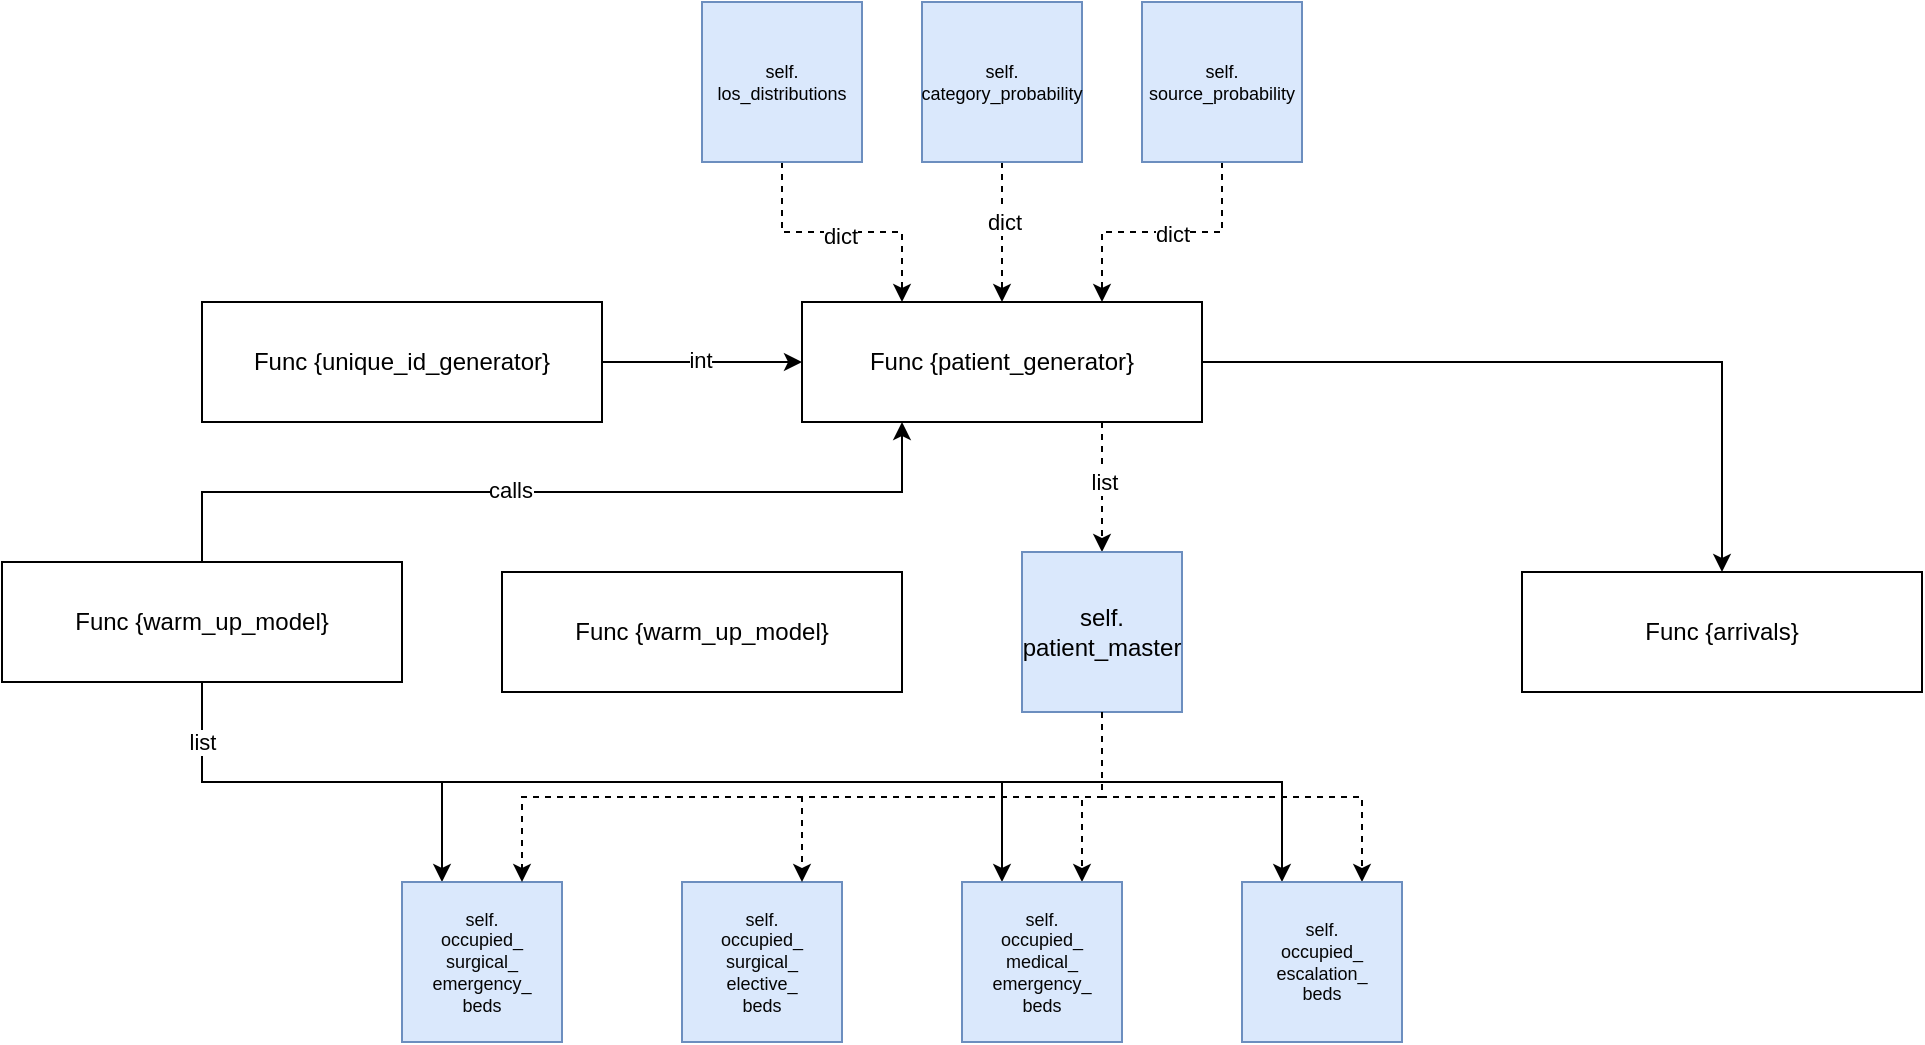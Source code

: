 <mxfile version="22.0.2" type="device">
  <diagram name="Page-1" id="2YBvvXClWsGukQMizWep">
    <mxGraphModel dx="1782" dy="735" grid="1" gridSize="10" guides="1" tooltips="1" connect="1" arrows="1" fold="1" page="1" pageScale="1" pageWidth="850" pageHeight="1100" math="0" shadow="0">
      <root>
        <mxCell id="0" />
        <mxCell id="1" parent="0" />
        <mxCell id="R9RrN_RlZ74akKqqiqNs-4" style="edgeStyle=orthogonalEdgeStyle;rounded=0;orthogonalLoop=1;jettySize=auto;html=1;entryX=0;entryY=0.5;entryDx=0;entryDy=0;" edge="1" parent="1" source="R9RrN_RlZ74akKqqiqNs-2" target="R9RrN_RlZ74akKqqiqNs-3">
          <mxGeometry relative="1" as="geometry" />
        </mxCell>
        <mxCell id="R9RrN_RlZ74akKqqiqNs-9" value="int" style="edgeLabel;html=1;align=center;verticalAlign=middle;resizable=0;points=[];" vertex="1" connectable="0" parent="R9RrN_RlZ74akKqqiqNs-4">
          <mxGeometry x="-0.024" y="1" relative="1" as="geometry">
            <mxPoint as="offset" />
          </mxGeometry>
        </mxCell>
        <mxCell id="R9RrN_RlZ74akKqqiqNs-2" value="Func {unique_id_generator}" style="rounded=0;whiteSpace=wrap;html=1;" vertex="1" parent="1">
          <mxGeometry x="120" y="470" width="200" height="60" as="geometry" />
        </mxCell>
        <mxCell id="R9RrN_RlZ74akKqqiqNs-8" style="edgeStyle=orthogonalEdgeStyle;rounded=0;orthogonalLoop=1;jettySize=auto;html=1;entryX=0.5;entryY=0;entryDx=0;entryDy=0;" edge="1" parent="1" source="R9RrN_RlZ74akKqqiqNs-3" target="R9RrN_RlZ74akKqqiqNs-7">
          <mxGeometry relative="1" as="geometry" />
        </mxCell>
        <mxCell id="R9RrN_RlZ74akKqqiqNs-14" style="edgeStyle=orthogonalEdgeStyle;rounded=0;orthogonalLoop=1;jettySize=auto;html=1;dashed=1;exitX=0.75;exitY=1;exitDx=0;exitDy=0;" edge="1" parent="1" source="R9RrN_RlZ74akKqqiqNs-3" target="R9RrN_RlZ74akKqqiqNs-13">
          <mxGeometry relative="1" as="geometry" />
        </mxCell>
        <mxCell id="R9RrN_RlZ74akKqqiqNs-16" value="list" style="edgeLabel;html=1;align=center;verticalAlign=middle;resizable=0;points=[];" vertex="1" connectable="0" parent="R9RrN_RlZ74akKqqiqNs-14">
          <mxGeometry x="-0.089" y="1" relative="1" as="geometry">
            <mxPoint as="offset" />
          </mxGeometry>
        </mxCell>
        <mxCell id="R9RrN_RlZ74akKqqiqNs-3" value="Func {patient_generator&lt;span style=&quot;background-color: initial;&quot;&gt;}&lt;/span&gt;" style="rounded=0;whiteSpace=wrap;html=1;" vertex="1" parent="1">
          <mxGeometry x="420" y="470" width="200" height="60" as="geometry" />
        </mxCell>
        <mxCell id="R9RrN_RlZ74akKqqiqNs-10" style="edgeStyle=orthogonalEdgeStyle;rounded=0;orthogonalLoop=1;jettySize=auto;html=1;entryX=0.25;entryY=1;entryDx=0;entryDy=0;exitX=0.5;exitY=0;exitDx=0;exitDy=0;" edge="1" parent="1" source="R9RrN_RlZ74akKqqiqNs-5" target="R9RrN_RlZ74akKqqiqNs-3">
          <mxGeometry relative="1" as="geometry">
            <mxPoint x="470" y="600" as="sourcePoint" />
          </mxGeometry>
        </mxCell>
        <mxCell id="R9RrN_RlZ74akKqqiqNs-11" value="calls" style="edgeLabel;html=1;align=center;verticalAlign=middle;resizable=0;points=[];" vertex="1" connectable="0" parent="R9RrN_RlZ74akKqqiqNs-10">
          <mxGeometry x="-0.102" y="1" relative="1" as="geometry">
            <mxPoint as="offset" />
          </mxGeometry>
        </mxCell>
        <mxCell id="R9RrN_RlZ74akKqqiqNs-31" style="edgeStyle=orthogonalEdgeStyle;rounded=0;orthogonalLoop=1;jettySize=auto;html=1;entryX=0.25;entryY=0;entryDx=0;entryDy=0;" edge="1" parent="1" source="R9RrN_RlZ74akKqqiqNs-5" target="R9RrN_RlZ74akKqqiqNs-27">
          <mxGeometry relative="1" as="geometry" />
        </mxCell>
        <mxCell id="R9RrN_RlZ74akKqqiqNs-33" style="edgeStyle=orthogonalEdgeStyle;rounded=0;orthogonalLoop=1;jettySize=auto;html=1;exitX=0.5;exitY=1;exitDx=0;exitDy=0;entryX=0.25;entryY=0;entryDx=0;entryDy=0;" edge="1" parent="1" source="R9RrN_RlZ74akKqqiqNs-5" target="R9RrN_RlZ74akKqqiqNs-29">
          <mxGeometry relative="1" as="geometry" />
        </mxCell>
        <mxCell id="R9RrN_RlZ74akKqqiqNs-34" style="edgeStyle=orthogonalEdgeStyle;rounded=0;orthogonalLoop=1;jettySize=auto;html=1;exitX=0.5;exitY=1;exitDx=0;exitDy=0;entryX=0.25;entryY=0;entryDx=0;entryDy=0;" edge="1" parent="1" source="R9RrN_RlZ74akKqqiqNs-5" target="R9RrN_RlZ74akKqqiqNs-30">
          <mxGeometry relative="1" as="geometry" />
        </mxCell>
        <mxCell id="R9RrN_RlZ74akKqqiqNs-39" value="list" style="edgeLabel;html=1;align=center;verticalAlign=middle;resizable=0;points=[];" vertex="1" connectable="0" parent="R9RrN_RlZ74akKqqiqNs-34">
          <mxGeometry x="-0.907" relative="1" as="geometry">
            <mxPoint as="offset" />
          </mxGeometry>
        </mxCell>
        <mxCell id="R9RrN_RlZ74akKqqiqNs-5" value="Func {warm_up_model&lt;span style=&quot;background-color: initial;&quot;&gt;}&lt;/span&gt;" style="rounded=0;whiteSpace=wrap;html=1;" vertex="1" parent="1">
          <mxGeometry x="20" y="600" width="200" height="60" as="geometry" />
        </mxCell>
        <mxCell id="R9RrN_RlZ74akKqqiqNs-7" value="Func {arrivals&lt;span style=&quot;background-color: initial;&quot;&gt;}&lt;/span&gt;" style="rounded=0;whiteSpace=wrap;html=1;" vertex="1" parent="1">
          <mxGeometry x="780" y="605" width="200" height="60" as="geometry" />
        </mxCell>
        <mxCell id="R9RrN_RlZ74akKqqiqNs-35" style="edgeStyle=orthogonalEdgeStyle;rounded=0;orthogonalLoop=1;jettySize=auto;html=1;entryX=0.75;entryY=0;entryDx=0;entryDy=0;dashed=1;" edge="1" parent="1" source="R9RrN_RlZ74akKqqiqNs-13" target="R9RrN_RlZ74akKqqiqNs-29">
          <mxGeometry relative="1" as="geometry" />
        </mxCell>
        <mxCell id="R9RrN_RlZ74akKqqiqNs-36" style="edgeStyle=orthogonalEdgeStyle;rounded=0;orthogonalLoop=1;jettySize=auto;html=1;entryX=0.75;entryY=0;entryDx=0;entryDy=0;exitX=0.5;exitY=1;exitDx=0;exitDy=0;dashed=1;" edge="1" parent="1" source="R9RrN_RlZ74akKqqiqNs-13" target="R9RrN_RlZ74akKqqiqNs-30">
          <mxGeometry relative="1" as="geometry" />
        </mxCell>
        <mxCell id="R9RrN_RlZ74akKqqiqNs-13" value="self.&lt;br&gt;patient_master" style="whiteSpace=wrap;html=1;aspect=fixed;fillColor=#dae8fc;strokeColor=#6c8ebf;" vertex="1" parent="1">
          <mxGeometry x="530" y="595" width="80" height="80" as="geometry" />
        </mxCell>
        <mxCell id="R9RrN_RlZ74akKqqiqNs-21" style="edgeStyle=orthogonalEdgeStyle;rounded=0;orthogonalLoop=1;jettySize=auto;html=1;entryX=0.25;entryY=0;entryDx=0;entryDy=0;dashed=1;" edge="1" parent="1" source="R9RrN_RlZ74akKqqiqNs-18" target="R9RrN_RlZ74akKqqiqNs-3">
          <mxGeometry relative="1" as="geometry" />
        </mxCell>
        <mxCell id="R9RrN_RlZ74akKqqiqNs-24" value="dict" style="edgeLabel;html=1;align=center;verticalAlign=middle;resizable=0;points=[];" vertex="1" connectable="0" parent="R9RrN_RlZ74akKqqiqNs-21">
          <mxGeometry x="-0.025" y="-2" relative="1" as="geometry">
            <mxPoint as="offset" />
          </mxGeometry>
        </mxCell>
        <mxCell id="R9RrN_RlZ74akKqqiqNs-18" value="self.&lt;br&gt;los_distributions" style="whiteSpace=wrap;html=1;aspect=fixed;fillColor=#dae8fc;strokeColor=#6c8ebf;fontSize=9;" vertex="1" parent="1">
          <mxGeometry x="370" y="320" width="80" height="80" as="geometry" />
        </mxCell>
        <mxCell id="R9RrN_RlZ74akKqqiqNs-22" style="edgeStyle=orthogonalEdgeStyle;rounded=0;orthogonalLoop=1;jettySize=auto;html=1;entryX=0.5;entryY=0;entryDx=0;entryDy=0;dashed=1;" edge="1" parent="1" source="R9RrN_RlZ74akKqqiqNs-19" target="R9RrN_RlZ74akKqqiqNs-3">
          <mxGeometry relative="1" as="geometry" />
        </mxCell>
        <mxCell id="R9RrN_RlZ74akKqqiqNs-25" value="dict" style="edgeLabel;html=1;align=center;verticalAlign=middle;resizable=0;points=[];" vertex="1" connectable="0" parent="R9RrN_RlZ74akKqqiqNs-22">
          <mxGeometry x="-0.139" y="1" relative="1" as="geometry">
            <mxPoint as="offset" />
          </mxGeometry>
        </mxCell>
        <mxCell id="R9RrN_RlZ74akKqqiqNs-19" value="self.&lt;br style=&quot;font-size: 9px;&quot;&gt;category_probability" style="whiteSpace=wrap;html=1;aspect=fixed;fillColor=#dae8fc;strokeColor=#6c8ebf;fontSize=9;" vertex="1" parent="1">
          <mxGeometry x="480" y="320" width="80" height="80" as="geometry" />
        </mxCell>
        <mxCell id="R9RrN_RlZ74akKqqiqNs-23" style="edgeStyle=orthogonalEdgeStyle;rounded=0;orthogonalLoop=1;jettySize=auto;html=1;entryX=0.75;entryY=0;entryDx=0;entryDy=0;dashed=1;" edge="1" parent="1" source="R9RrN_RlZ74akKqqiqNs-20" target="R9RrN_RlZ74akKqqiqNs-3">
          <mxGeometry relative="1" as="geometry" />
        </mxCell>
        <mxCell id="R9RrN_RlZ74akKqqiqNs-26" value="dict" style="edgeLabel;html=1;align=center;verticalAlign=middle;resizable=0;points=[];" vertex="1" connectable="0" parent="R9RrN_RlZ74akKqqiqNs-23">
          <mxGeometry x="-0.068" y="1" relative="1" as="geometry">
            <mxPoint as="offset" />
          </mxGeometry>
        </mxCell>
        <mxCell id="R9RrN_RlZ74akKqqiqNs-20" value="self.&lt;br style=&quot;font-size: 9px;&quot;&gt;source_probability" style="whiteSpace=wrap;html=1;aspect=fixed;fillColor=#dae8fc;strokeColor=#6c8ebf;fontSize=9;" vertex="1" parent="1">
          <mxGeometry x="590" y="320" width="80" height="80" as="geometry" />
        </mxCell>
        <mxCell id="R9RrN_RlZ74akKqqiqNs-27" value="self.&lt;br style=&quot;font-size: 9px;&quot;&gt;occupied_&lt;br style=&quot;font-size: 9px;&quot;&gt;surgical_&lt;br style=&quot;font-size: 9px;&quot;&gt;emergency_&lt;br style=&quot;font-size: 9px;&quot;&gt;beds" style="whiteSpace=wrap;html=1;aspect=fixed;fillColor=#dae8fc;strokeColor=#6c8ebf;labelBackgroundColor=none;fontFamily=Helvetica;fontSize=9;fontColor=#050505;" vertex="1" parent="1">
          <mxGeometry x="220" y="760" width="80" height="80" as="geometry" />
        </mxCell>
        <mxCell id="R9RrN_RlZ74akKqqiqNs-28" value="self.&lt;br style=&quot;font-size: 9px;&quot;&gt;&lt;div style=&quot;font-size: 9px;&quot;&gt;&lt;div style=&quot;font-size: 9px;&quot;&gt;occupied_&lt;/div&gt;&lt;div style=&quot;font-size: 9px;&quot;&gt;surgical_&lt;/div&gt;&lt;div style=&quot;font-size: 9px;&quot;&gt;elective_&lt;/div&gt;&lt;div style=&quot;font-size: 9px;&quot;&gt;beds&lt;/div&gt;&lt;/div&gt;" style="whiteSpace=wrap;html=1;aspect=fixed;fillColor=#dae8fc;strokeColor=#6c8ebf;fontFamily=Helvetica;fontSize=9;labelBackgroundColor=none;fontColor=#050505;" vertex="1" parent="1">
          <mxGeometry x="360" y="760" width="80" height="80" as="geometry" />
        </mxCell>
        <mxCell id="R9RrN_RlZ74akKqqiqNs-29" value="self.&lt;br style=&quot;font-size: 9px;&quot;&gt;&lt;div style=&quot;font-size: 9px;&quot;&gt;&lt;div style=&quot;font-size: 9px;&quot;&gt;occupied_&lt;/div&gt;&lt;div style=&quot;font-size: 9px;&quot;&gt;medical_&lt;/div&gt;&lt;div style=&quot;font-size: 9px;&quot;&gt;emergency_&lt;/div&gt;&lt;div style=&quot;font-size: 9px;&quot;&gt;beds&lt;/div&gt;&lt;/div&gt;" style="whiteSpace=wrap;html=1;aspect=fixed;fillColor=#dae8fc;strokeColor=#6c8ebf;fontSize=9;labelBackgroundColor=none;fontFamily=Helvetica;fontColor=#050505;" vertex="1" parent="1">
          <mxGeometry x="500" y="760" width="80" height="80" as="geometry" />
        </mxCell>
        <mxCell id="R9RrN_RlZ74akKqqiqNs-30" value="self.&lt;br style=&quot;font-size: 9px;&quot;&gt;&lt;div style=&quot;font-size: 9px;&quot;&gt;&lt;div style=&quot;font-size: 9px;&quot;&gt;occupied_&lt;/div&gt;&lt;div style=&quot;font-size: 9px;&quot;&gt;e&lt;span style=&quot;background-color: initial;&quot;&gt;scalation_&lt;/span&gt;&lt;/div&gt;&lt;div style=&quot;font-size: 9px;&quot;&gt;&lt;span style=&quot;background-color: initial;&quot;&gt;beds&lt;/span&gt;&lt;/div&gt;&lt;/div&gt;" style="whiteSpace=wrap;html=1;aspect=fixed;fillColor=#dae8fc;strokeColor=#6c8ebf;labelBackgroundColor=none;fontFamily=Helvetica;fontSize=9;fontColor=#050505;" vertex="1" parent="1">
          <mxGeometry x="640" y="760" width="80" height="80" as="geometry" />
        </mxCell>
        <mxCell id="R9RrN_RlZ74akKqqiqNs-37" style="edgeStyle=orthogonalEdgeStyle;rounded=0;orthogonalLoop=1;jettySize=auto;html=1;entryX=0.75;entryY=0;entryDx=0;entryDy=0;exitX=0.5;exitY=1;exitDx=0;exitDy=0;dashed=1;" edge="1" parent="1" source="R9RrN_RlZ74akKqqiqNs-13" target="R9RrN_RlZ74akKqqiqNs-27">
          <mxGeometry relative="1" as="geometry">
            <mxPoint x="570" y="685" as="sourcePoint" />
            <mxPoint x="710" y="770" as="targetPoint" />
          </mxGeometry>
        </mxCell>
        <mxCell id="R9RrN_RlZ74akKqqiqNs-38" style="edgeStyle=orthogonalEdgeStyle;rounded=0;orthogonalLoop=1;jettySize=auto;html=1;entryX=0.75;entryY=0;entryDx=0;entryDy=0;exitX=0.5;exitY=1;exitDx=0;exitDy=0;dashed=1;" edge="1" parent="1" source="R9RrN_RlZ74akKqqiqNs-13" target="R9RrN_RlZ74akKqqiqNs-28">
          <mxGeometry relative="1" as="geometry">
            <mxPoint x="570" y="685" as="sourcePoint" />
            <mxPoint x="290" y="770" as="targetPoint" />
          </mxGeometry>
        </mxCell>
        <mxCell id="R9RrN_RlZ74akKqqiqNs-42" value="Func {warm_up_model&lt;span style=&quot;background-color: initial;&quot;&gt;}&lt;/span&gt;" style="rounded=0;whiteSpace=wrap;html=1;" vertex="1" parent="1">
          <mxGeometry x="270" y="605" width="200" height="60" as="geometry" />
        </mxCell>
      </root>
    </mxGraphModel>
  </diagram>
</mxfile>
